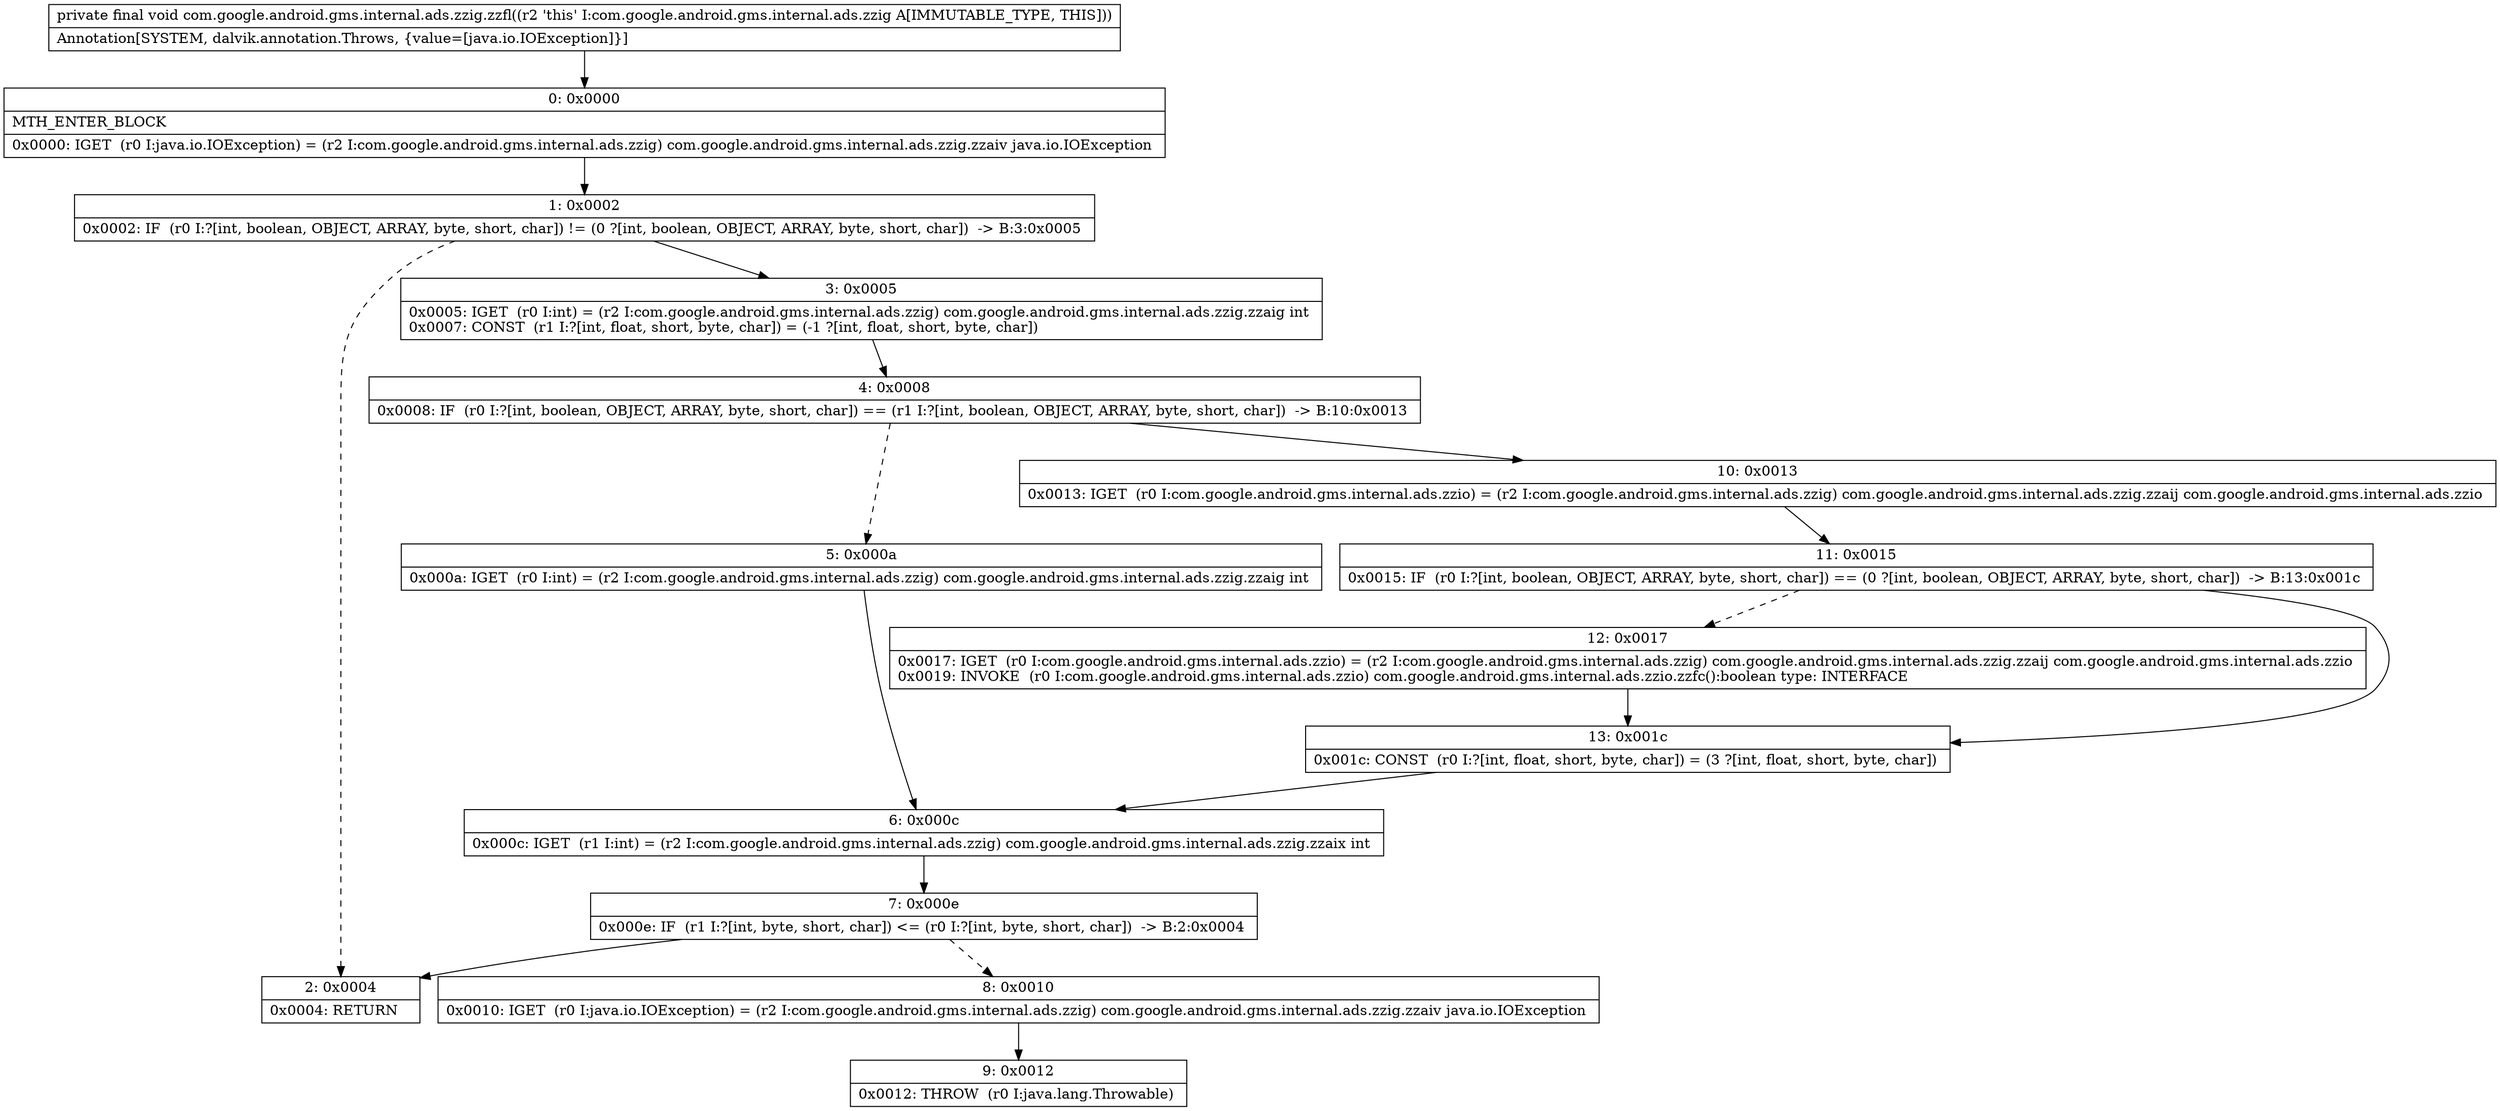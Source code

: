 digraph "CFG forcom.google.android.gms.internal.ads.zzig.zzfl()V" {
Node_0 [shape=record,label="{0\:\ 0x0000|MTH_ENTER_BLOCK\l|0x0000: IGET  (r0 I:java.io.IOException) = (r2 I:com.google.android.gms.internal.ads.zzig) com.google.android.gms.internal.ads.zzig.zzaiv java.io.IOException \l}"];
Node_1 [shape=record,label="{1\:\ 0x0002|0x0002: IF  (r0 I:?[int, boolean, OBJECT, ARRAY, byte, short, char]) != (0 ?[int, boolean, OBJECT, ARRAY, byte, short, char])  \-\> B:3:0x0005 \l}"];
Node_2 [shape=record,label="{2\:\ 0x0004|0x0004: RETURN   \l}"];
Node_3 [shape=record,label="{3\:\ 0x0005|0x0005: IGET  (r0 I:int) = (r2 I:com.google.android.gms.internal.ads.zzig) com.google.android.gms.internal.ads.zzig.zzaig int \l0x0007: CONST  (r1 I:?[int, float, short, byte, char]) = (\-1 ?[int, float, short, byte, char]) \l}"];
Node_4 [shape=record,label="{4\:\ 0x0008|0x0008: IF  (r0 I:?[int, boolean, OBJECT, ARRAY, byte, short, char]) == (r1 I:?[int, boolean, OBJECT, ARRAY, byte, short, char])  \-\> B:10:0x0013 \l}"];
Node_5 [shape=record,label="{5\:\ 0x000a|0x000a: IGET  (r0 I:int) = (r2 I:com.google.android.gms.internal.ads.zzig) com.google.android.gms.internal.ads.zzig.zzaig int \l}"];
Node_6 [shape=record,label="{6\:\ 0x000c|0x000c: IGET  (r1 I:int) = (r2 I:com.google.android.gms.internal.ads.zzig) com.google.android.gms.internal.ads.zzig.zzaix int \l}"];
Node_7 [shape=record,label="{7\:\ 0x000e|0x000e: IF  (r1 I:?[int, byte, short, char]) \<= (r0 I:?[int, byte, short, char])  \-\> B:2:0x0004 \l}"];
Node_8 [shape=record,label="{8\:\ 0x0010|0x0010: IGET  (r0 I:java.io.IOException) = (r2 I:com.google.android.gms.internal.ads.zzig) com.google.android.gms.internal.ads.zzig.zzaiv java.io.IOException \l}"];
Node_9 [shape=record,label="{9\:\ 0x0012|0x0012: THROW  (r0 I:java.lang.Throwable) \l}"];
Node_10 [shape=record,label="{10\:\ 0x0013|0x0013: IGET  (r0 I:com.google.android.gms.internal.ads.zzio) = (r2 I:com.google.android.gms.internal.ads.zzig) com.google.android.gms.internal.ads.zzig.zzaij com.google.android.gms.internal.ads.zzio \l}"];
Node_11 [shape=record,label="{11\:\ 0x0015|0x0015: IF  (r0 I:?[int, boolean, OBJECT, ARRAY, byte, short, char]) == (0 ?[int, boolean, OBJECT, ARRAY, byte, short, char])  \-\> B:13:0x001c \l}"];
Node_12 [shape=record,label="{12\:\ 0x0017|0x0017: IGET  (r0 I:com.google.android.gms.internal.ads.zzio) = (r2 I:com.google.android.gms.internal.ads.zzig) com.google.android.gms.internal.ads.zzig.zzaij com.google.android.gms.internal.ads.zzio \l0x0019: INVOKE  (r0 I:com.google.android.gms.internal.ads.zzio) com.google.android.gms.internal.ads.zzio.zzfc():boolean type: INTERFACE \l}"];
Node_13 [shape=record,label="{13\:\ 0x001c|0x001c: CONST  (r0 I:?[int, float, short, byte, char]) = (3 ?[int, float, short, byte, char]) \l}"];
MethodNode[shape=record,label="{private final void com.google.android.gms.internal.ads.zzig.zzfl((r2 'this' I:com.google.android.gms.internal.ads.zzig A[IMMUTABLE_TYPE, THIS]))  | Annotation[SYSTEM, dalvik.annotation.Throws, \{value=[java.io.IOException]\}]\l}"];
MethodNode -> Node_0;
Node_0 -> Node_1;
Node_1 -> Node_2[style=dashed];
Node_1 -> Node_3;
Node_3 -> Node_4;
Node_4 -> Node_5[style=dashed];
Node_4 -> Node_10;
Node_5 -> Node_6;
Node_6 -> Node_7;
Node_7 -> Node_2;
Node_7 -> Node_8[style=dashed];
Node_8 -> Node_9;
Node_10 -> Node_11;
Node_11 -> Node_12[style=dashed];
Node_11 -> Node_13;
Node_12 -> Node_13;
Node_13 -> Node_6;
}

